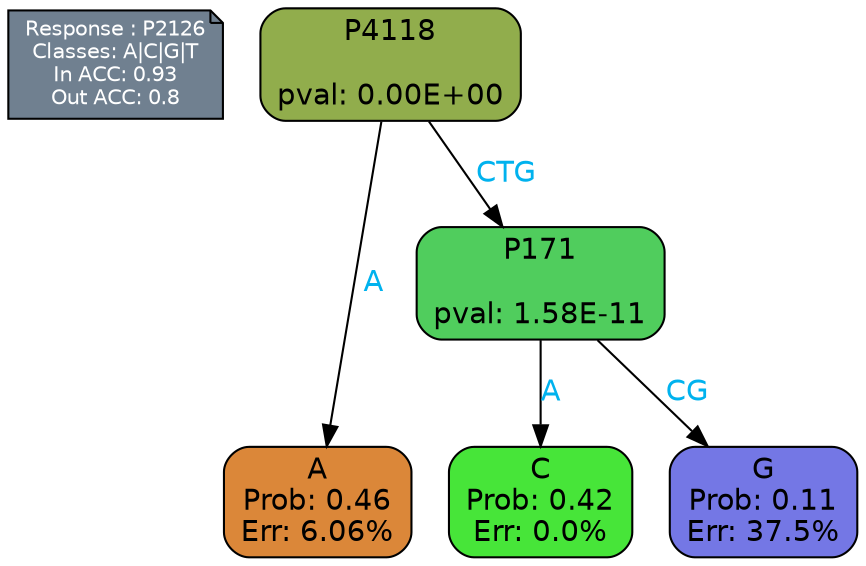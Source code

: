 digraph Tree {
node [shape=box, style="filled, rounded", color="black", fontname=helvetica] ;
graph [ranksep=equally, splines=polylines, bgcolor=transparent, dpi=600] ;
edge [fontname=helvetica] ;
LEGEND [label="Response : P2126
Classes: A|C|G|T
In ACC: 0.93
Out ACC: 0.8
",shape=note,align=left,style=filled,fillcolor="slategray",fontcolor="white",fontsize=10];1 [label="P4118

pval: 0.00E+00", fillcolor="#91ad4c"] ;
2 [label="A
Prob: 0.46
Err: 6.06%", fillcolor="#db8739"] ;
3 [label="P171

pval: 1.58E-11", fillcolor="#50cd5d"] ;
4 [label="C
Prob: 0.42
Err: 0.0%", fillcolor="#47e539"] ;
5 [label="G
Prob: 0.11
Err: 37.5%", fillcolor="#7477e5"] ;
1 -> 2 [label="A",fontcolor=deepskyblue2] ;
1 -> 3 [label="CTG",fontcolor=deepskyblue2] ;
3 -> 4 [label="A",fontcolor=deepskyblue2] ;
3 -> 5 [label="CG",fontcolor=deepskyblue2] ;
{rank = same; 2;4;5;}{rank = same; LEGEND;1;}}